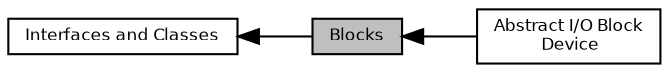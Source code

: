 digraph "Blocks"
{
  bgcolor="transparent";
  edge [fontname="Helvetica",fontsize="8",labelfontname="Helvetica",labelfontsize="8"];
  node [fontname="Helvetica",fontsize="8",shape=record];
  rankdir=LR;
  Node2 [label="Abstract I/O Block\l Device",height=0.2,width=0.4,color="black",URL="$group___i_o___b_l_o_c_k.html"];
  Node0 [label="Blocks",height=0.2,width=0.4,color="black", fillcolor="grey75", style="filled", fontcolor="black"];
  Node1 [label="Interfaces and Classes",height=0.2,width=0.4,color="black",URL="$group___h_a_l___i_n_t_e_r_f_a_c_e_s___c_l_a_s_s_e_s.html",tooltip="HAL Interfaces and Classes. "];
  Node1->Node0 [shape=plaintext, dir="back", style="solid"];
  Node0->Node2 [shape=plaintext, dir="back", style="solid"];
}
